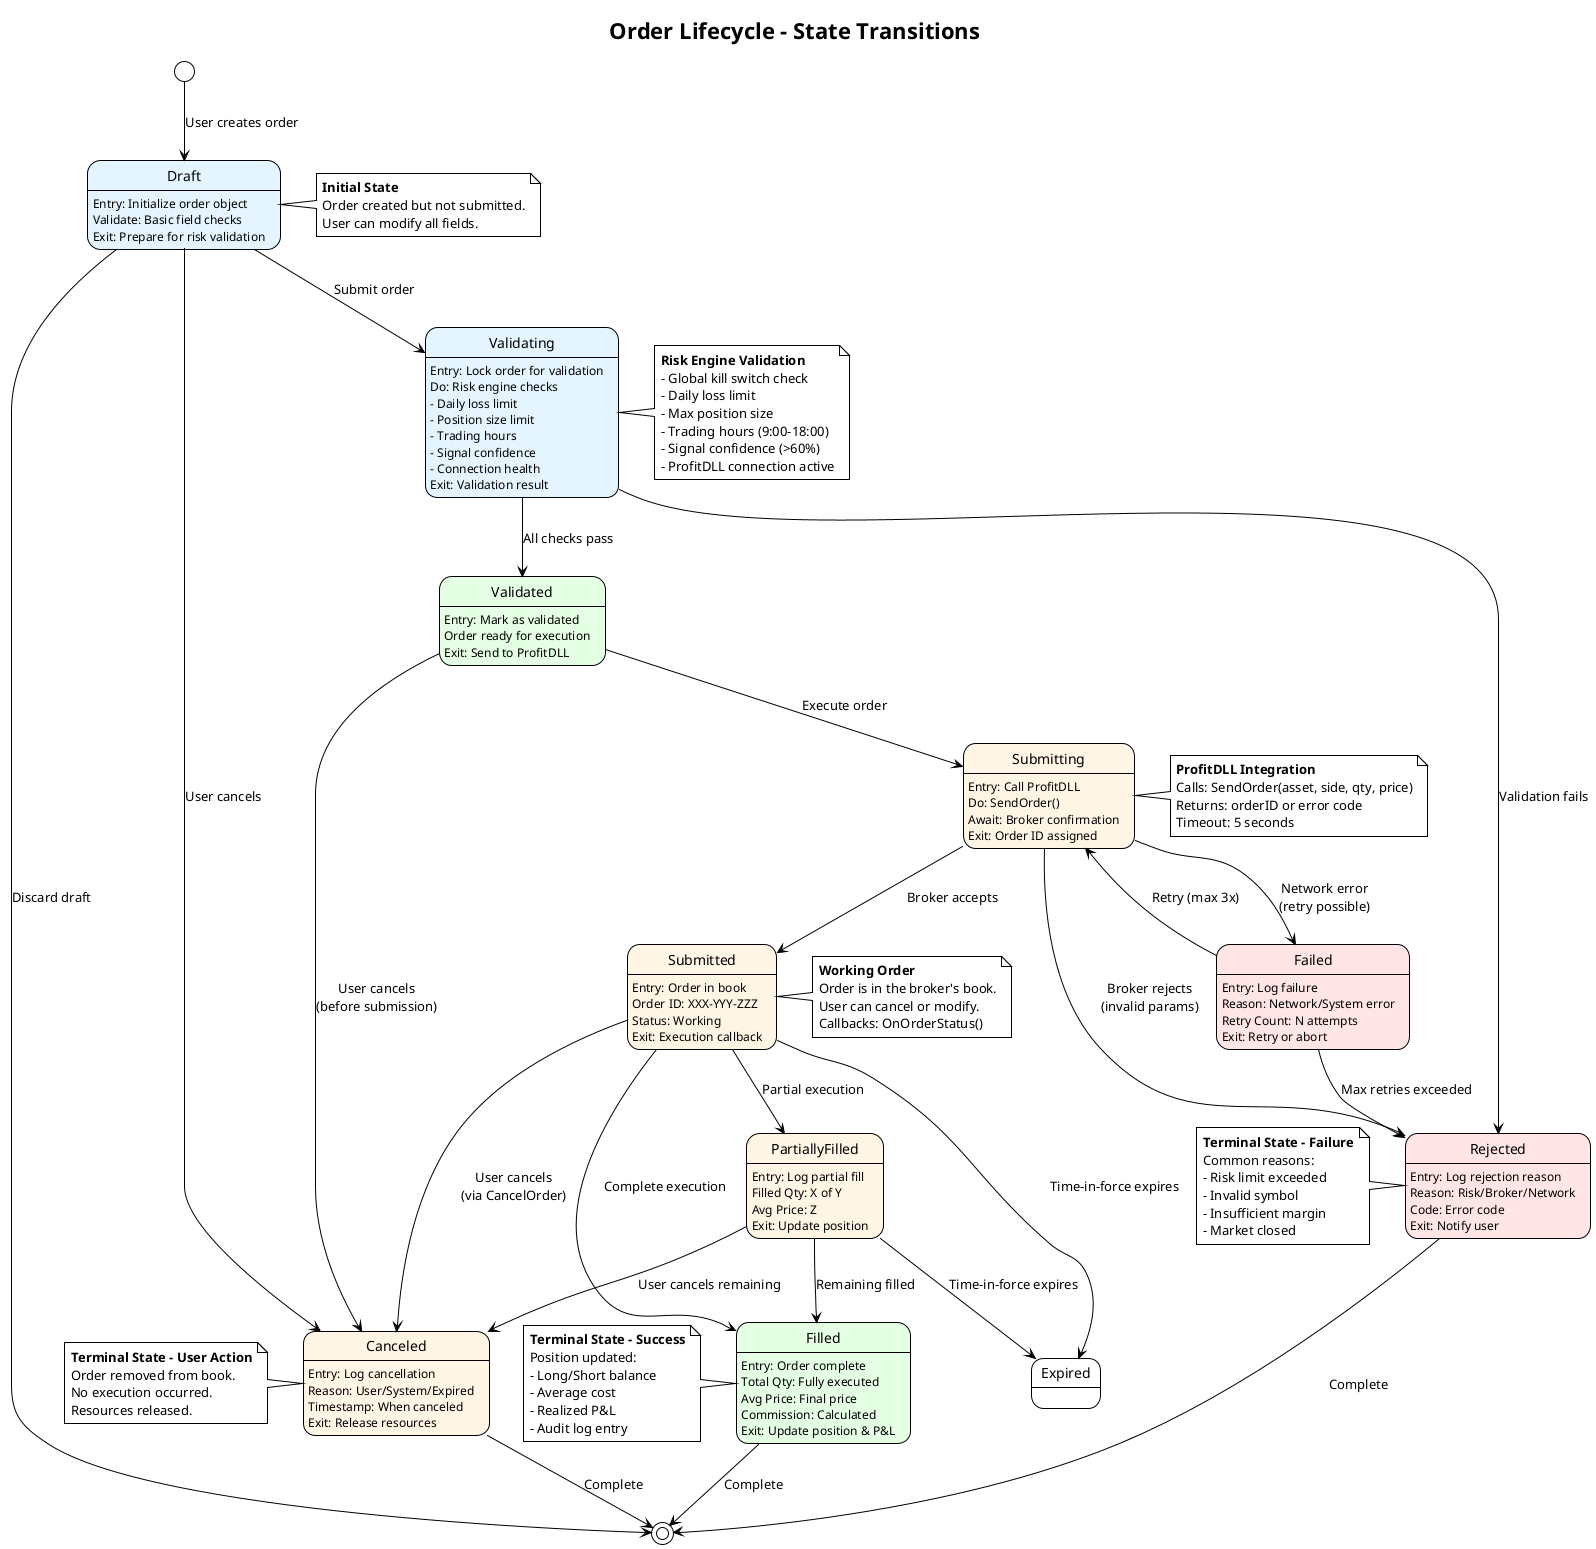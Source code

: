 @startuml Order Lifecycle State Machine
!theme plain
title Order Lifecycle - State Transitions

!define STATE_COLOR #E5F5FF
!define ERROR_COLOR #FFE5E5
!define SUCCESS_COLOR #E5FFE5
!define WARN_COLOR #FFF5E5

[*] --> Draft : User creates order

state Draft STATE_COLOR {
  Draft : Entry: Initialize order object
  Draft : Validate: Basic field checks
  Draft : Exit: Prepare for risk validation
}

Draft --> Validating : Submit order
Draft --> Canceled : User cancels
Draft --> [*] : Discard draft

state Validating STATE_COLOR {
  Validating : Entry: Lock order for validation
  Validating : Do: Risk engine checks
  Validating : - Daily loss limit
  Validating : - Position size limit
  Validating : - Trading hours
  Validating : - Signal confidence
  Validating : - Connection health
  Validating : Exit: Validation result
}

Validating --> Validated : All checks pass
Validating --> Rejected : Validation fails

state Validated SUCCESS_COLOR {
  Validated : Entry: Mark as validated
  Validated : Order ready for execution
  Validated : Exit: Send to ProfitDLL
}

Validated --> Submitting : Execute order
Validated --> Canceled : User cancels\n(before submission)

state Submitting WARN_COLOR {
  Submitting : Entry: Call ProfitDLL
  Submitting : Do: SendOrder()
  Submitting : Await: Broker confirmation
  Submitting : Exit: Order ID assigned
}

Submitting --> Submitted : Broker accepts
Submitting --> Rejected : Broker rejects\n(invalid params)
Submitting --> Failed : Network error\n(retry possible)

state Submitted WARN_COLOR {
  Submitted : Entry: Order in book
  Submitted : Order ID: XXX-YYY-ZZZ
  Submitted : Status: Working
  Submitted : Exit: Execution callback
}

Submitted --> PartiallyFilled : Partial execution
Submitted --> Filled : Complete execution
Submitted --> Canceled : User cancels\n(via CancelOrder)
Submitted --> Expired : Time-in-force expires

state PartiallyFilled WARN_COLOR {
  PartiallyFilled : Entry: Log partial fill
  PartiallyFilled : Filled Qty: X of Y
  PartiallyFilled : Avg Price: Z
  PartiallyFilled : Exit: Update position
}

PartiallyFilled --> Filled : Remaining filled
PartiallyFilled --> Canceled : User cancels remaining
PartiallyFilled --> Expired : Time-in-force expires

state Filled SUCCESS_COLOR {
  Filled : Entry: Order complete
  Filled : Total Qty: Fully executed
  Filled : Avg Price: Final price
  Filled : Commission: Calculated
  Filled : Exit: Update position & P&L
}

state Rejected ERROR_COLOR {
  Rejected : Entry: Log rejection reason
  Rejected : Reason: Risk/Broker/Network
  Rejected : Code: Error code
  Rejected : Exit: Notify user
}

state Canceled WARN_COLOR {
  Canceled : Entry: Log cancellation
  Canceled : Reason: User/System/Expired
  Canceled : Timestamp: When canceled
  Canceled : Exit: Release resources
}

state Failed ERROR_COLOR {
  Failed : Entry: Log failure
  Failed : Reason: Network/System error
  Failed : Retry Count: N attempts
  Failed : Exit: Retry or abort
}

Failed --> Submitting : Retry (max 3x)
Failed --> Rejected : Max retries exceeded

Filled --> [*] : Complete
Rejected --> [*] : Complete
Canceled --> [*] : Complete

note right of Draft
  **Initial State**
  Order created but not submitted.
  User can modify all fields.
end note

note right of Validating
  **Risk Engine Validation**
  - Global kill switch check
  - Daily loss limit
  - Max position size
  - Trading hours (9:00-18:00)
  - Signal confidence (>60%)
  - ProfitDLL connection active
end note

note right of Submitting
  **ProfitDLL Integration**
  Calls: SendOrder(asset, side, qty, price)
  Returns: orderID or error code
  Timeout: 5 seconds
end note

note right of Submitted
  **Working Order**
  Order is in the broker's book.
  User can cancel or modify.
  Callbacks: OnOrderStatus()
end note

note left of Filled
  **Terminal State - Success**
  Position updated:
  - Long/Short balance
  - Average cost
  - Realized P&L
  - Audit log entry
end note

note left of Rejected
  **Terminal State - Failure**
  Common reasons:
  - Risk limit exceeded
  - Invalid symbol
  - Insufficient margin
  - Market closed
end note

note left of Canceled
  **Terminal State - User Action**
  Order removed from book.
  No execution occurred.
  Resources released.
end note

@enduml
